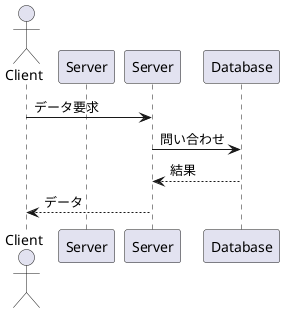 @startuml
actor Client
participant AuthServer as "Server"
participant AuthServer as "Database"

Client -> Server: データ要求
Server -> Database: 問い合わせ
Database --> Server: 結果
Server --> Client: データ
@enduml